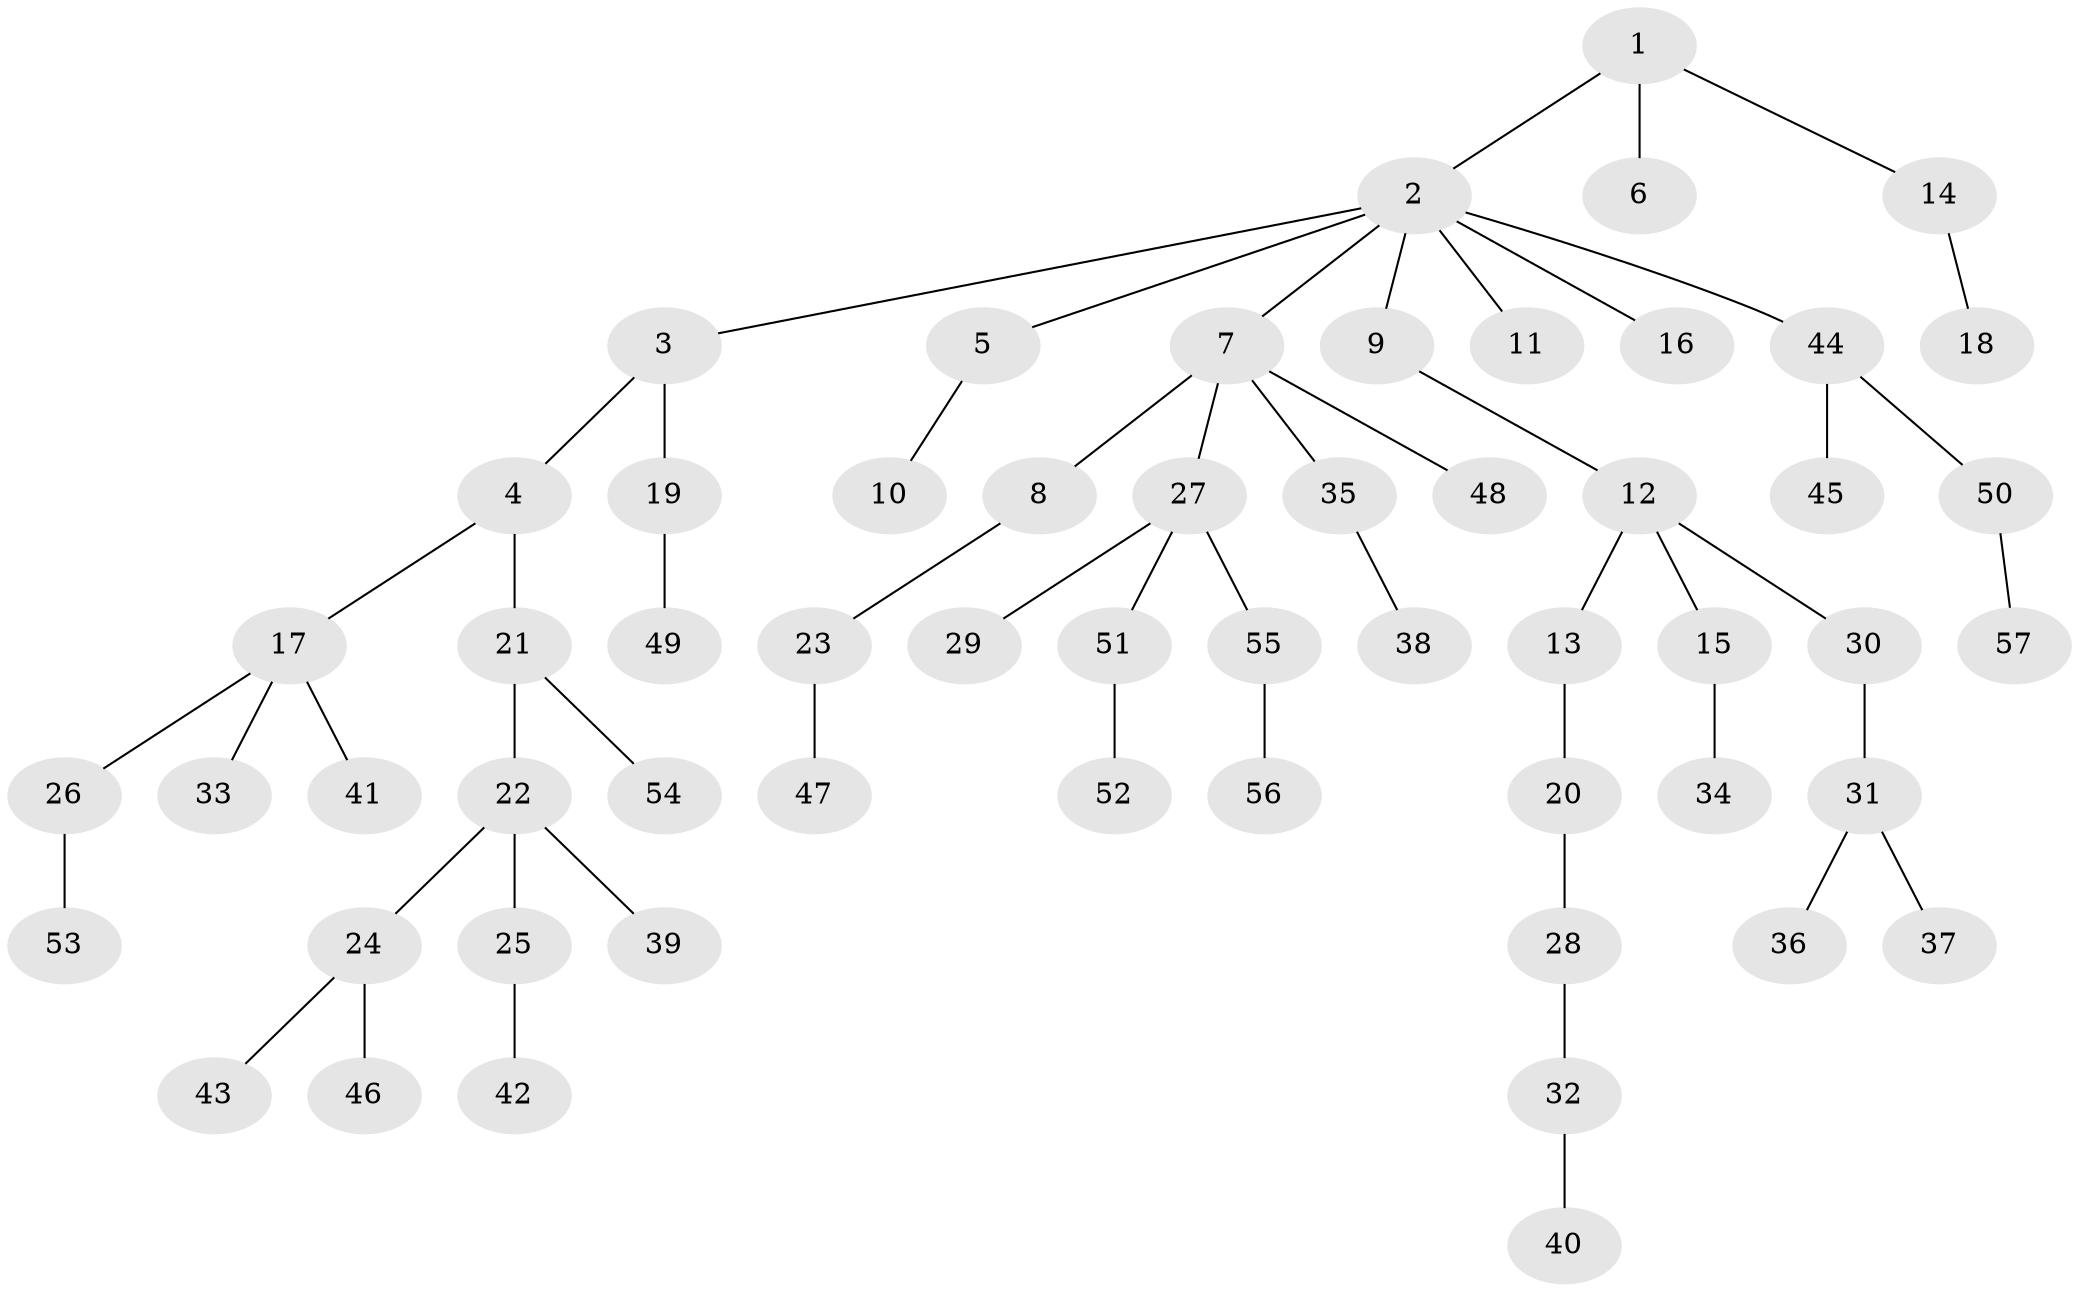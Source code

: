 // Generated by graph-tools (version 1.1) at 2025/50/03/09/25 03:50:18]
// undirected, 57 vertices, 56 edges
graph export_dot {
graph [start="1"]
  node [color=gray90,style=filled];
  1;
  2;
  3;
  4;
  5;
  6;
  7;
  8;
  9;
  10;
  11;
  12;
  13;
  14;
  15;
  16;
  17;
  18;
  19;
  20;
  21;
  22;
  23;
  24;
  25;
  26;
  27;
  28;
  29;
  30;
  31;
  32;
  33;
  34;
  35;
  36;
  37;
  38;
  39;
  40;
  41;
  42;
  43;
  44;
  45;
  46;
  47;
  48;
  49;
  50;
  51;
  52;
  53;
  54;
  55;
  56;
  57;
  1 -- 2;
  1 -- 6;
  1 -- 14;
  2 -- 3;
  2 -- 5;
  2 -- 7;
  2 -- 9;
  2 -- 11;
  2 -- 16;
  2 -- 44;
  3 -- 4;
  3 -- 19;
  4 -- 17;
  4 -- 21;
  5 -- 10;
  7 -- 8;
  7 -- 27;
  7 -- 35;
  7 -- 48;
  8 -- 23;
  9 -- 12;
  12 -- 13;
  12 -- 15;
  12 -- 30;
  13 -- 20;
  14 -- 18;
  15 -- 34;
  17 -- 26;
  17 -- 33;
  17 -- 41;
  19 -- 49;
  20 -- 28;
  21 -- 22;
  21 -- 54;
  22 -- 24;
  22 -- 25;
  22 -- 39;
  23 -- 47;
  24 -- 43;
  24 -- 46;
  25 -- 42;
  26 -- 53;
  27 -- 29;
  27 -- 51;
  27 -- 55;
  28 -- 32;
  30 -- 31;
  31 -- 36;
  31 -- 37;
  32 -- 40;
  35 -- 38;
  44 -- 45;
  44 -- 50;
  50 -- 57;
  51 -- 52;
  55 -- 56;
}
